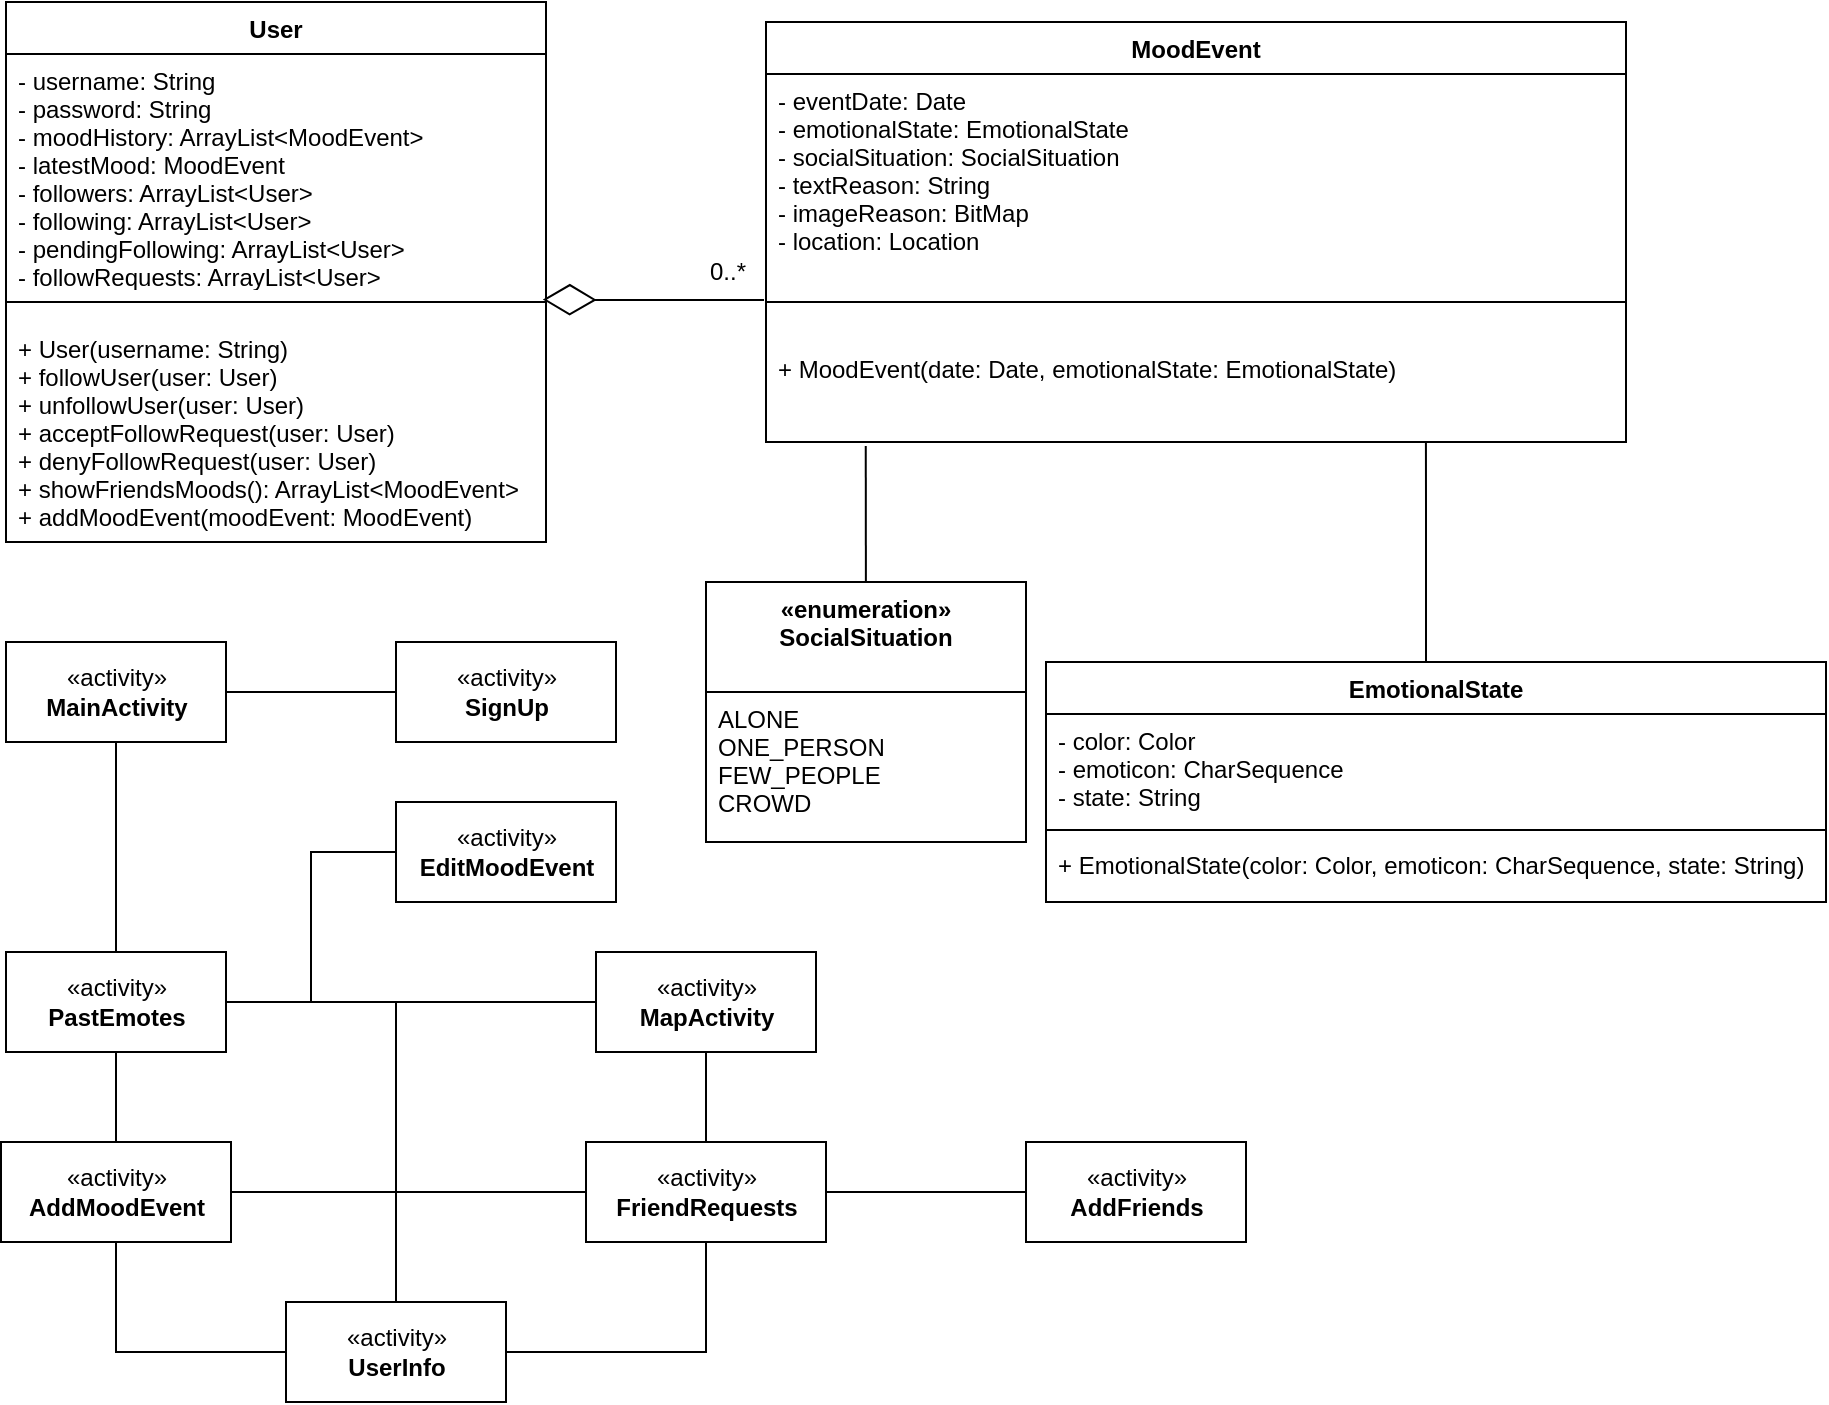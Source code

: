 <mxfile version="12.1.0" type="device" pages="1"><diagram id="IqhBHo3Dr3Po5q1u6Jum" name="Page-1"><mxGraphModel dx="756" dy="440" grid="1" gridSize="10" guides="1" tooltips="1" connect="1" arrows="1" fold="1" page="1" pageScale="1" pageWidth="850" pageHeight="1100" math="0" shadow="0"><root><mxCell id="0"/><mxCell id="1" parent="0"/><mxCell id="K3CaOQXDy0hNAKRr9A4L-1" value="MoodEvent" style="swimlane;fontStyle=1;align=center;verticalAlign=top;childLayout=stackLayout;horizontal=1;startSize=26;horizontalStack=0;resizeParent=1;resizeParentMax=0;resizeLast=0;collapsible=1;marginBottom=0;" parent="1" vertex="1"><mxGeometry x="440" y="50" width="430" height="210" as="geometry"/></mxCell><mxCell id="K3CaOQXDy0hNAKRr9A4L-2" value="- eventDate: Date&#10;- emotionalState: EmotionalState&#10;- socialSituation: SocialSituation&#10;- textReason: String&#10;- imageReason: BitMap&#10;- location: Location" style="text;strokeColor=none;fillColor=none;align=left;verticalAlign=top;spacingLeft=4;spacingRight=4;overflow=hidden;rotatable=0;points=[[0,0.5],[1,0.5]];portConstraint=eastwest;" parent="K3CaOQXDy0hNAKRr9A4L-1" vertex="1"><mxGeometry y="26" width="430" height="94" as="geometry"/></mxCell><mxCell id="K3CaOQXDy0hNAKRr9A4L-3" value="" style="line;strokeWidth=1;fillColor=none;align=left;verticalAlign=middle;spacingTop=-1;spacingLeft=3;spacingRight=3;rotatable=0;labelPosition=right;points=[];portConstraint=eastwest;" parent="K3CaOQXDy0hNAKRr9A4L-1" vertex="1"><mxGeometry y="120" width="430" height="40" as="geometry"/></mxCell><mxCell id="w95S0-HqpPPKpGb0djoo-26" value="+ MoodEvent(date: Date, emotionalState: EmotionalState)" style="text;strokeColor=none;fillColor=none;align=left;verticalAlign=top;spacingLeft=4;spacingRight=4;overflow=hidden;rotatable=0;points=[[0,0.5],[1,0.5]];portConstraint=eastwest;" parent="K3CaOQXDy0hNAKRr9A4L-1" vertex="1"><mxGeometry y="160" width="430" height="50" as="geometry"/></mxCell><mxCell id="K3CaOQXDy0hNAKRr9A4L-13" value="EmotionalState" style="swimlane;fontStyle=1;align=center;verticalAlign=top;childLayout=stackLayout;horizontal=1;startSize=26;horizontalStack=0;resizeParent=1;resizeParentMax=0;resizeLast=0;collapsible=1;marginBottom=0;" parent="1" vertex="1"><mxGeometry x="580" y="370" width="390" height="120" as="geometry"/></mxCell><mxCell id="K3CaOQXDy0hNAKRr9A4L-17" value="- color: Color&#10;- emoticon: CharSequence&#10;- state: String" style="text;strokeColor=none;fillColor=none;align=left;verticalAlign=top;spacingLeft=4;spacingRight=4;overflow=hidden;rotatable=0;points=[[0,0.5],[1,0.5]];portConstraint=eastwest;" parent="K3CaOQXDy0hNAKRr9A4L-13" vertex="1"><mxGeometry y="26" width="390" height="54" as="geometry"/></mxCell><mxCell id="K3CaOQXDy0hNAKRr9A4L-15" value="" style="line;strokeWidth=1;fillColor=none;align=left;verticalAlign=middle;spacingTop=-1;spacingLeft=3;spacingRight=3;rotatable=0;labelPosition=right;points=[];portConstraint=eastwest;" parent="K3CaOQXDy0hNAKRr9A4L-13" vertex="1"><mxGeometry y="80" width="390" height="8" as="geometry"/></mxCell><mxCell id="K3CaOQXDy0hNAKRr9A4L-16" value="+ EmotionalState(color: Color, emoticon: CharSequence, state: String)&#10;" style="text;strokeColor=none;fillColor=none;align=left;verticalAlign=top;spacingLeft=4;spacingRight=4;overflow=hidden;rotatable=0;points=[[0,0.5],[1,0.5]];portConstraint=eastwest;" parent="K3CaOQXDy0hNAKRr9A4L-13" vertex="1"><mxGeometry y="88" width="390" height="32" as="geometry"/></mxCell><mxCell id="K3CaOQXDy0hNAKRr9A4L-22" value="User" style="swimlane;fontStyle=1;align=center;verticalAlign=top;childLayout=stackLayout;horizontal=1;startSize=26;horizontalStack=0;resizeParent=1;resizeParentMax=0;resizeLast=0;collapsible=1;marginBottom=0;" parent="1" vertex="1"><mxGeometry x="60" y="40" width="270" height="270" as="geometry"/></mxCell><mxCell id="K3CaOQXDy0hNAKRr9A4L-23" value="- username: String&#10;- password: String&#10;- moodHistory: ArrayList&lt;MoodEvent&gt;&#10;- latestMood: MoodEvent&#10;- followers: ArrayList&lt;User&gt;&#10;- following: ArrayList&lt;User&gt;&#10;- pendingFollowing: ArrayList&lt;User&gt;&#10;- followRequests: ArrayList&lt;User&gt;" style="text;strokeColor=none;fillColor=none;align=left;verticalAlign=top;spacingLeft=4;spacingRight=4;overflow=hidden;rotatable=0;points=[[0,0.5],[1,0.5]];portConstraint=eastwest;" parent="K3CaOQXDy0hNAKRr9A4L-22" vertex="1"><mxGeometry y="26" width="270" height="114" as="geometry"/></mxCell><mxCell id="K3CaOQXDy0hNAKRr9A4L-24" value="" style="line;strokeWidth=1;fillColor=none;align=left;verticalAlign=middle;spacingTop=-1;spacingLeft=3;spacingRight=3;rotatable=0;labelPosition=right;points=[];portConstraint=eastwest;" parent="K3CaOQXDy0hNAKRr9A4L-22" vertex="1"><mxGeometry y="140" width="270" height="20" as="geometry"/></mxCell><mxCell id="w95S0-HqpPPKpGb0djoo-24" value="+ User(username: String)&#10;+ followUser(user: User)&#10;+ unfollowUser(user: User)&#10;+ acceptFollowRequest(user: User)&#10;+ denyFollowRequest(user: User)&#10;+ showFriendsMoods(): ArrayList&lt;MoodEvent&gt;&#10;+ addMoodEvent(moodEvent: MoodEvent)&#10;" style="text;strokeColor=none;fillColor=none;align=left;verticalAlign=top;spacingLeft=4;spacingRight=4;overflow=hidden;rotatable=0;points=[[0,0.5],[1,0.5]];portConstraint=eastwest;" parent="K3CaOQXDy0hNAKRr9A4L-22" vertex="1"><mxGeometry y="160" width="270" height="110" as="geometry"/></mxCell><mxCell id="w95S0-HqpPPKpGb0djoo-6" value="«enumeration»&#10;SocialSituation" style="swimlane;fontStyle=1;align=center;verticalAlign=top;childLayout=stackLayout;horizontal=1;startSize=55;horizontalStack=0;resizeParent=1;resizeParentMax=0;resizeLast=0;collapsible=1;marginBottom=0;" parent="1" vertex="1"><mxGeometry x="410" y="330" width="160" height="130" as="geometry"/></mxCell><mxCell id="w95S0-HqpPPKpGb0djoo-7" value="ALONE&#10;ONE_PERSON&#10;FEW_PEOPLE&#10;CROWD" style="text;strokeColor=none;fillColor=none;align=left;verticalAlign=top;spacingLeft=4;spacingRight=4;overflow=hidden;rotatable=0;points=[[0,0.5],[1,0.5]];portConstraint=eastwest;" parent="w95S0-HqpPPKpGb0djoo-6" vertex="1"><mxGeometry y="55" width="160" height="75" as="geometry"/></mxCell><mxCell id="w95S0-HqpPPKpGb0djoo-29" value="" style="endArrow=diamondThin;endFill=0;endSize=24;html=1;entryX=0.994;entryY=0.438;entryDx=0;entryDy=0;entryPerimeter=0;" parent="1" target="K3CaOQXDy0hNAKRr9A4L-24" edge="1"><mxGeometry width="160" relative="1" as="geometry"><mxPoint x="439" y="189" as="sourcePoint"/><mxPoint x="520" y="140" as="targetPoint"/><Array as="points"><mxPoint x="360" y="189"/></Array></mxGeometry></mxCell><mxCell id="w95S0-HqpPPKpGb0djoo-30" value="0..*" style="text;html=1;resizable=0;points=[];autosize=1;align=left;verticalAlign=top;spacingTop=-4;" parent="1" vertex="1"><mxGeometry x="410" y="165" width="30" height="20" as="geometry"/></mxCell><mxCell id="w95S0-HqpPPKpGb0djoo-36" value="" style="endArrow=none;html=1;entryX=0.372;entryY=0.971;entryDx=0;entryDy=0;entryPerimeter=0;" parent="1" edge="1"><mxGeometry width="50" height="50" relative="1" as="geometry"><mxPoint x="770" y="370.5" as="sourcePoint"/><mxPoint x="769.96" y="260.05" as="targetPoint"/><Array as="points"><mxPoint x="770" y="301.5"/><mxPoint x="770" y="291.5"/></Array></mxGeometry></mxCell><mxCell id="UTInrBGPSD5t8VK2cmsv-1" value="" style="endArrow=none;html=1;entryX=0.116;entryY=1.04;entryDx=0;entryDy=0;entryPerimeter=0;" parent="1" source="w95S0-HqpPPKpGb0djoo-6" target="w95S0-HqpPPKpGb0djoo-26" edge="1"><mxGeometry width="50" height="50" relative="1" as="geometry"><mxPoint x="70" y="560" as="sourcePoint"/><mxPoint x="120" y="510" as="targetPoint"/></mxGeometry></mxCell><mxCell id="O28q00qlP9hOwOJG2Dc6-16" style="edgeStyle=orthogonalEdgeStyle;rounded=0;orthogonalLoop=1;jettySize=auto;html=1;endArrow=none;endFill=0;" edge="1" parent="1" source="O28q00qlP9hOwOJG2Dc6-8" target="O28q00qlP9hOwOJG2Dc6-9"><mxGeometry relative="1" as="geometry"/></mxCell><mxCell id="O28q00qlP9hOwOJG2Dc6-18" style="edgeStyle=orthogonalEdgeStyle;rounded=0;orthogonalLoop=1;jettySize=auto;html=1;entryX=0.5;entryY=0;entryDx=0;entryDy=0;endArrow=none;endFill=0;" edge="1" parent="1" source="O28q00qlP9hOwOJG2Dc6-8" target="O28q00qlP9hOwOJG2Dc6-12"><mxGeometry relative="1" as="geometry"/></mxCell><mxCell id="O28q00qlP9hOwOJG2Dc6-8" value="«activity»&lt;br&gt;&lt;b&gt;MainActivity&lt;/b&gt;" style="html=1;" vertex="1" parent="1"><mxGeometry x="60" y="360" width="110" height="50" as="geometry"/></mxCell><mxCell id="O28q00qlP9hOwOJG2Dc6-9" value="«activity»&lt;br&gt;&lt;b&gt;SignUp&lt;/b&gt;" style="html=1;" vertex="1" parent="1"><mxGeometry x="255" y="360" width="110" height="50" as="geometry"/></mxCell><mxCell id="O28q00qlP9hOwOJG2Dc6-56" style="edgeStyle=orthogonalEdgeStyle;rounded=0;orthogonalLoop=1;jettySize=auto;html=1;entryX=0;entryY=0.5;entryDx=0;entryDy=0;endArrow=none;endFill=0;" edge="1" parent="1" source="O28q00qlP9hOwOJG2Dc6-10" target="O28q00qlP9hOwOJG2Dc6-54"><mxGeometry relative="1" as="geometry"><Array as="points"><mxPoint x="115" y="715"/></Array></mxGeometry></mxCell><mxCell id="O28q00qlP9hOwOJG2Dc6-70" style="edgeStyle=orthogonalEdgeStyle;rounded=0;orthogonalLoop=1;jettySize=auto;html=1;endArrow=none;endFill=0;" edge="1" parent="1" source="O28q00qlP9hOwOJG2Dc6-10" target="O28q00qlP9hOwOJG2Dc6-11"><mxGeometry relative="1" as="geometry"/></mxCell><mxCell id="O28q00qlP9hOwOJG2Dc6-10" value="«activity»&lt;br&gt;&lt;b&gt;AddMoodEvent&lt;/b&gt;" style="html=1;" vertex="1" parent="1"><mxGeometry x="57.5" y="610" width="115" height="50" as="geometry"/></mxCell><mxCell id="O28q00qlP9hOwOJG2Dc6-34" style="edgeStyle=orthogonalEdgeStyle;rounded=0;orthogonalLoop=1;jettySize=auto;html=1;endArrow=none;endFill=0;" edge="1" parent="1" source="O28q00qlP9hOwOJG2Dc6-11" target="O28q00qlP9hOwOJG2Dc6-15"><mxGeometry relative="1" as="geometry"/></mxCell><mxCell id="O28q00qlP9hOwOJG2Dc6-11" value="«activity»&lt;br&gt;&lt;b&gt;FriendRequests&lt;/b&gt;" style="html=1;" vertex="1" parent="1"><mxGeometry x="350" y="610" width="120" height="50" as="geometry"/></mxCell><mxCell id="O28q00qlP9hOwOJG2Dc6-31" style="edgeStyle=orthogonalEdgeStyle;rounded=0;orthogonalLoop=1;jettySize=auto;html=1;endArrow=none;endFill=0;" edge="1" parent="1" source="O28q00qlP9hOwOJG2Dc6-12" target="O28q00qlP9hOwOJG2Dc6-10"><mxGeometry relative="1" as="geometry"/></mxCell><mxCell id="O28q00qlP9hOwOJG2Dc6-32" style="edgeStyle=orthogonalEdgeStyle;rounded=0;orthogonalLoop=1;jettySize=auto;html=1;entryX=0;entryY=0.5;entryDx=0;entryDy=0;endArrow=none;endFill=0;" edge="1" parent="1" source="O28q00qlP9hOwOJG2Dc6-12" target="O28q00qlP9hOwOJG2Dc6-13"><mxGeometry relative="1" as="geometry"/></mxCell><mxCell id="O28q00qlP9hOwOJG2Dc6-65" style="edgeStyle=orthogonalEdgeStyle;rounded=0;orthogonalLoop=1;jettySize=auto;html=1;entryX=0;entryY=0.5;entryDx=0;entryDy=0;endArrow=none;endFill=0;" edge="1" parent="1" source="O28q00qlP9hOwOJG2Dc6-12" target="O28q00qlP9hOwOJG2Dc6-14"><mxGeometry relative="1" as="geometry"/></mxCell><mxCell id="O28q00qlP9hOwOJG2Dc6-69" style="edgeStyle=orthogonalEdgeStyle;rounded=0;orthogonalLoop=1;jettySize=auto;html=1;endArrow=none;endFill=0;" edge="1" parent="1" source="O28q00qlP9hOwOJG2Dc6-12" target="O28q00qlP9hOwOJG2Dc6-54"><mxGeometry relative="1" as="geometry"/></mxCell><mxCell id="O28q00qlP9hOwOJG2Dc6-12" value="«activity»&lt;br&gt;&lt;b&gt;PastEmotes&lt;/b&gt;" style="html=1;" vertex="1" parent="1"><mxGeometry x="60" y="515" width="110" height="50" as="geometry"/></mxCell><mxCell id="O28q00qlP9hOwOJG2Dc6-33" style="edgeStyle=orthogonalEdgeStyle;rounded=0;orthogonalLoop=1;jettySize=auto;html=1;endArrow=none;endFill=0;" edge="1" parent="1" source="O28q00qlP9hOwOJG2Dc6-13" target="O28q00qlP9hOwOJG2Dc6-11"><mxGeometry relative="1" as="geometry"/></mxCell><mxCell id="O28q00qlP9hOwOJG2Dc6-13" value="«activity»&lt;br&gt;&lt;b&gt;MapActivity&lt;/b&gt;" style="html=1;" vertex="1" parent="1"><mxGeometry x="355" y="515" width="110" height="50" as="geometry"/></mxCell><mxCell id="O28q00qlP9hOwOJG2Dc6-14" value="«activity»&lt;br&gt;&lt;b&gt;EditMoodEvent&lt;/b&gt;" style="html=1;" vertex="1" parent="1"><mxGeometry x="255" y="440" width="110" height="50" as="geometry"/></mxCell><mxCell id="O28q00qlP9hOwOJG2Dc6-15" value="«activity»&lt;br&gt;&lt;b&gt;AddFriends&lt;/b&gt;" style="html=1;" vertex="1" parent="1"><mxGeometry x="570" y="610" width="110" height="50" as="geometry"/></mxCell><mxCell id="O28q00qlP9hOwOJG2Dc6-57" style="edgeStyle=orthogonalEdgeStyle;rounded=0;orthogonalLoop=1;jettySize=auto;html=1;entryX=0.5;entryY=1;entryDx=0;entryDy=0;endArrow=none;endFill=0;" edge="1" parent="1" source="O28q00qlP9hOwOJG2Dc6-54" target="O28q00qlP9hOwOJG2Dc6-11"><mxGeometry relative="1" as="geometry"/></mxCell><mxCell id="O28q00qlP9hOwOJG2Dc6-54" value="«activity»&lt;br&gt;&lt;b&gt;UserInfo&lt;/b&gt;" style="html=1;" vertex="1" parent="1"><mxGeometry x="200" y="690" width="110" height="50" as="geometry"/></mxCell></root></mxGraphModel></diagram></mxfile>